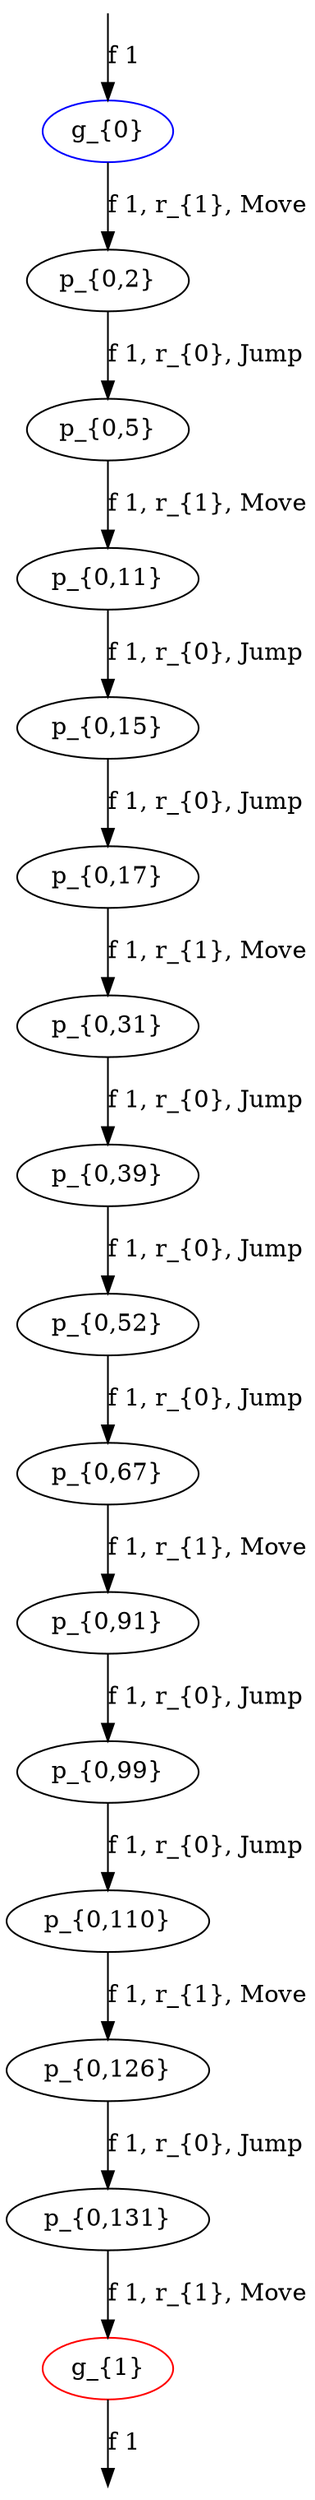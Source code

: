 digraph g {
// id = 0, graphName = g_{0}
"0-0" [ shape=ellipse label="g_{0}" image="out/019_g_0_11311100.svg" color="blue" ];
// id = 1, graphName = p_{0,0}
// id = 3, graphName = p_{0,1}
// id = 5, graphName = p_{0,2}
"5-0" [ shape=ellipse label="p_{0,2}" image="out/025_g_4_11311100.svg" ];
// id = 7, graphName = p_{0,3}
// id = 11, graphName = p_{0,4}
// id = 13, graphName = p_{0,5}
"13-0" [ shape=ellipse label="p_{0,5}" image="out/031_g_9_11311100.svg" ];
// id = 15, graphName = p_{0,6}
// id = 17, graphName = p_{0,7}
// id = 29, graphName = p_{0,8}
// id = 31, graphName = p_{0,9}
// id = 36, graphName = p_{0,10}
// id = 38, graphName = p_{0,11}
"38-0" [ shape=ellipse label="p_{0,11}" image="out/043_g_28_11311100.svg" ];
// id = 40, graphName = p_{0,12}
// id = 46, graphName = p_{0,13}
// id = 48, graphName = p_{0,14}
// id = 50, graphName = p_{0,15}
"50-0" [ shape=ellipse label="p_{0,15}" image="out/051_g_36_11311100.svg" ];
// id = 52, graphName = p_{0,16}
// id = 64, graphName = p_{0,17}
"64-0" [ shape=ellipse label="p_{0,17}" image="out/055_g_48_11311100.svg" ];
// id = 68, graphName = p_{0,18}
// id = 70, graphName = p_{0,19}
// id = 72, graphName = p_{0,20}
// id = 74, graphName = p_{0,21}
// id = 76, graphName = p_{0,22}
// id = 78, graphName = p_{0,23}
// id = 82, graphName = p_{0,24}
// id = 86, graphName = p_{0,25}
// id = 89, graphName = p_{0,26}
// id = 91, graphName = p_{0,27}
// id = 94, graphName = p_{0,28}
// id = 96, graphName = p_{0,29}
// id = 100, graphName = p_{0,30}
// id = 102, graphName = p_{0,31}
"102-0" [ shape=ellipse label="p_{0,31}" image="out/083_g_72_11311100.svg" ];
// id = 104, graphName = p_{0,32}
// id = 106, graphName = p_{0,33}
// id = 108, graphName = p_{0,34}
// id = 116, graphName = p_{0,35}
// id = 120, graphName = p_{0,36}
// id = 123, graphName = p_{0,37}
// id = 127, graphName = p_{0,38}
// id = 132, graphName = p_{0,39}
"132-0" [ shape=ellipse label="p_{0,39}" image="out/099_g_94_11311100.svg" ];
// id = 134, graphName = p_{0,40}
// id = 136, graphName = p_{0,41}
// id = 138, graphName = p_{0,42}
// id = 140, graphName = p_{0,43}
// id = 142, graphName = p_{0,44}
// id = 144, graphName = p_{0,45}
// id = 147, graphName = p_{0,46}
// id = 149, graphName = p_{0,47}
// id = 152, graphName = p_{0,48}
// id = 154, graphName = p_{0,49}
// id = 169, graphName = p_{0,50}
// id = 173, graphName = p_{0,51}
// id = 176, graphName = p_{0,52}
"176-0" [ shape=ellipse label="p_{0,52}" image="out/125_g_125_11311100.svg" ];
// id = 179, graphName = p_{0,53}
// id = 183, graphName = p_{0,54}
// id = 186, graphName = p_{0,55}
// id = 192, graphName = p_{0,56}
// id = 197, graphName = p_{0,57}
// id = 199, graphName = p_{0,58}
// id = 203, graphName = p_{0,59}
// id = 205, graphName = p_{0,60}
// id = 207, graphName = p_{0,61}
// id = 209, graphName = p_{0,62}
// id = 211, graphName = p_{0,63}
// id = 214, graphName = p_{0,64}
// id = 216, graphName = p_{0,65}
// id = 219, graphName = p_{0,66}
// id = 235, graphName = p_{0,67}
"235-0" [ shape=ellipse label="p_{0,67}" image="out/155_g_169_11311100.svg" ];
// id = 239, graphName = p_{0,68}
// id = 258, graphName = p_{0,69}
// id = 260, graphName = p_{0,70}
// id = 262, graphName = p_{0,71}
// id = 264, graphName = p_{0,72}
// id = 266, graphName = p_{0,73}
// id = 268, graphName = p_{0,74}
// id = 270, graphName = p_{0,75}
// id = 272, graphName = p_{0,76}
// id = 274, graphName = p_{0,77}
// id = 276, graphName = p_{0,78}
// id = 289, graphName = p_{0,79}
// id = 293, graphName = p_{0,80}
// id = 301, graphName = p_{0,81}
// id = 304, graphName = p_{0,82}
// id = 306, graphName = p_{0,83}
// id = 309, graphName = p_{0,84}
// id = 312, graphName = p_{0,85}
// id = 314, graphName = p_{0,86}
// id = 316, graphName = p_{0,87}
// id = 318, graphName = p_{0,88}
// id = 320, graphName = p_{0,89}
// id = 322, graphName = p_{0,90}
// id = 326, graphName = p_{0,91}
"326-0" [ shape=ellipse label="p_{0,91}" image="out/203_g_236_11311100.svg" ];
// id = 328, graphName = p_{0,92}
// id = 333, graphName = p_{0,93}
// id = 339, graphName = p_{0,94}
// id = 353, graphName = p_{0,95}
// id = 357, graphName = p_{0,96}
// id = 361, graphName = p_{0,97}
// id = 369, graphName = p_{0,98}
// id = 372, graphName = p_{0,99}
"372-0" [ shape=ellipse label="p_{0,99}" image="out/219_g_274_11311100.svg" ];
// id = 374, graphName = p_{0,100}
// id = 378, graphName = p_{0,101}
// id = 380, graphName = p_{0,102}
// id = 382, graphName = p_{0,103}
// id = 384, graphName = p_{0,104}
// id = 387, graphName = p_{0,105}
// id = 390, graphName = p_{0,106}
// id = 392, graphName = p_{0,107}
// id = 394, graphName = p_{0,108}
// id = 399, graphName = p_{0,109}
// id = 417, graphName = p_{0,110}
"417-0" [ shape=ellipse label="p_{0,110}" image="out/241_g_308_11311100.svg" ];
// id = 421, graphName = p_{0,111}
// id = 426, graphName = p_{0,112}
// id = 432, graphName = p_{0,113}
// id = 439, graphName = p_{0,114}
// id = 443, graphName = p_{0,115}
// id = 445, graphName = p_{0,116}
// id = 450, graphName = p_{0,117}
// id = 452, graphName = p_{0,118}
// id = 454, graphName = p_{0,119}
// id = 456, graphName = p_{0,120}
// id = 480, graphName = p_{0,121}
// id = 482, graphName = p_{0,122}
// id = 486, graphName = p_{0,123}
// id = 490, graphName = p_{0,124}
// id = 494, graphName = p_{0,125}
// id = 496, graphName = p_{0,126}
"496-0" [ shape=ellipse label="p_{0,126}" image="out/273_g_371_11311100.svg" ];
// id = 498, graphName = p_{0,127}
// id = 500, graphName = p_{0,128}
// id = 502, graphName = p_{0,129}
// id = 504, graphName = p_{0,130}
// id = 523, graphName = p_{0,131}
"523-0" [ shape=ellipse label="p_{0,131}" image="out/283_g_393_11311100.svg" ];
// id = 527, graphName = p_{0,132}
// id = 530, graphName = p_{0,133}
// id = 550, graphName = p_{0,134}
// id = 552, graphName = p_{0,135}
// id = 557, graphName = g_{1}
"557-0" [ shape=ellipse label="g_{1}" image="out/292_g_1_11311100.svg" color="red" ];
// id = 559, graphName = p_{0,136}
// id = 561, graphName = p_{0,137}
// id = 2{ 'g_{0}' }, 'Jump', { 'p_{0,0}' }
// id = 4{ 'g_{0}' }, 'Jump', { 'p_{0,1}' }
// id = 6{ 'g_{0}' }, 'Move', { 'p_{0,2}' }
"0-0" -> "5-0" [ label="f 1, r_{1}, Move" ];
// id = 8{ 'g_{0}' }, 'Move', { 'p_{0,3}' }
// id = 9{ 'p_{0,0}' }, 'Jump', { 'g_{0}' }
// id = 10{ 'p_{0,1}' }, 'Jump', { 'g_{0}' }
// id = 12{ 'p_{0,2}' }, 'Jump', { 'p_{0,4}' }
// id = 14{ 'p_{0,2}' }, 'Jump', { 'p_{0,5}' }
"5-0" -> "13-0" [ label="f 1, r_{0}, Jump" ];
// id = 16{ 'p_{0,3}' }, 'Jump', { 'p_{0,6}' }
// id = 18{ 'p_{0,3}' }, 'Jump', { 'p_{0,7}' }
// id = 19{ 'p_{0,0}' }, 'Move', { 'p_{0,4}' }
// id = 20{ 'p_{0,0}' }, 'Move', { 'p_{0,2}' }
// id = 21{ 'p_{0,1}' }, 'Move', { 'p_{0,3}' }
// id = 22{ 'p_{0,1}' }, 'Move', { 'p_{0,7}' }
// id = 23{ 'p_{0,2}' }, 'Move', { 'p_{0,0}' }
// id = 24{ 'p_{0,2}' }, 'Move', { 'g_{0}' }
// id = 25{ 'p_{0,3}' }, 'Move', { 'g_{0}' }
// id = 26{ 'p_{0,3}' }, 'Move', { 'p_{0,1}' }
// id = 27{ 'p_{0,4}' }, 'Jump', { 'p_{0,2}' }
// id = 28{ 'p_{0,5}' }, 'Jump', { 'p_{0,2}' }
// id = 30{ 'p_{0,5}' }, 'Jump', { 'p_{0,8}' }
// id = 32{ 'p_{0,6}' }, 'Jump', { 'p_{0,9}' }
// id = 33{ 'p_{0,6}' }, 'Jump', { 'p_{0,3}' }
// id = 34{ 'p_{0,7}' }, 'Jump', { 'p_{0,3}' }
// id = 35{ 'p_{0,4}' }, 'Move', { 'p_{0,0}' }
// id = 37{ 'p_{0,5}' }, 'Move', { 'p_{0,10}' }
// id = 39{ 'p_{0,5}' }, 'Move', { 'p_{0,11}' }
"13-0" -> "38-0" [ label="f 1, r_{1}, Move" ];
// id = 41{ 'p_{0,6}' }, 'Move', { 'p_{0,12}' }
// id = 42{ 'p_{0,6}' }, 'Move', { 'p_{0,10}' }
// id = 43{ 'p_{0,7}' }, 'Move', { 'p_{0,1}' }
// id = 44{ 'p_{0,8}' }, 'Jump', { 'p_{0,5}' }
// id = 45{ 'p_{0,9}' }, 'Jump', { 'p_{0,6}' }
// id = 47{ 'p_{0,10}' }, 'Jump', { 'p_{0,13}' }
// id = 49{ 'p_{0,10}' }, 'Jump', { 'p_{0,14}' }
// id = 51{ 'p_{0,11}' }, 'Jump', { 'p_{0,15}' }
"38-0" -> "50-0" [ label="f 1, r_{0}, Jump" ];
// id = 53{ 'p_{0,12}' }, 'Jump', { 'p_{0,16}' }
// id = 54{ 'p_{0,8}' }, 'Move', { 'p_{0,11}' }
// id = 55{ 'p_{0,9}' }, 'Move', { 'p_{0,12}' }
// id = 56{ 'p_{0,10}' }, 'Move', { 'p_{0,5}' }
// id = 57{ 'p_{0,10}' }, 'Move', { 'p_{0,6}' }
// id = 58{ 'p_{0,11}' }, 'Move', { 'p_{0,5}' }
// id = 59{ 'p_{0,11}' }, 'Move', { 'p_{0,8}' }
// id = 60{ 'p_{0,12}' }, 'Move', { 'p_{0,9}' }
// id = 61{ 'p_{0,12}' }, 'Move', { 'p_{0,6}' }
// id = 62{ 'p_{0,13}' }, 'Jump', { 'p_{0,10}' }
// id = 63{ 'p_{0,14}' }, 'Jump', { 'p_{0,10}' }
// id = 65{ 'p_{0,15}' }, 'Jump', { 'p_{0,17}' }
"50-0" -> "64-0" [ label="f 1, r_{0}, Jump" ];
// id = 66{ 'p_{0,15}' }, 'Jump', { 'p_{0,11}' }
// id = 67{ 'p_{0,16}' }, 'Jump', { 'p_{0,12}' }
// id = 69{ 'p_{0,16}' }, 'Jump', { 'p_{0,18}' }
// id = 71{ 'p_{0,13}' }, 'Move', { 'p_{0,19}' }
// id = 73{ 'p_{0,13}' }, 'Move', { 'p_{0,20}' }
// id = 75{ 'p_{0,14}' }, 'Move', { 'p_{0,21}' }
// id = 77{ 'p_{0,14}' }, 'Move', { 'p_{0,22}' }
// id = 79{ 'p_{0,15}' }, 'Move', { 'p_{0,23}' }
// id = 80{ 'p_{0,15}' }, 'Move', { 'p_{0,19}' }
// id = 81{ 'p_{0,16}' }, 'Move', { 'p_{0,22}' }
// id = 83{ 'p_{0,16}' }, 'Move', { 'p_{0,24}' }
// id = 84{ 'p_{0,17}' }, 'Jump', { 'p_{0,15}' }
// id = 85{ 'p_{0,18}' }, 'Jump', { 'p_{0,16}' }
// id = 87{ 'p_{0,19}' }, 'Jump', { 'p_{0,25}' }
// id = 88{ 'p_{0,19}' }, 'Jump', { 'p_{0,23}' }
// id = 90{ 'p_{0,20}' }, 'Jump', { 'p_{0,26}' }
// id = 92{ 'p_{0,21}' }, 'Jump', { 'p_{0,27}' }
// id = 93{ 'p_{0,22}' }, 'Jump', { 'p_{0,24}' }
// id = 95{ 'p_{0,22}' }, 'Jump', { 'p_{0,28}' }
// id = 97{ 'p_{0,23}' }, 'Jump', { 'p_{0,29}' }
// id = 98{ 'p_{0,23}' }, 'Jump', { 'p_{0,19}' }
// id = 99{ 'p_{0,24}' }, 'Jump', { 'p_{0,22}' }
// id = 101{ 'p_{0,24}' }, 'Jump', { 'p_{0,30}' }
// id = 103{ 'p_{0,17}' }, 'Move', { 'p_{0,31}' }
"64-0" -> "102-0" [ label="f 1, r_{1}, Move" ];
// id = 105{ 'p_{0,17}' }, 'Move', { 'p_{0,32}' }
// id = 107{ 'p_{0,18}' }, 'Move', { 'p_{0,33}' }
// id = 109{ 'p_{0,18}' }, 'Move', { 'p_{0,34}' }
// id = 110{ 'p_{0,19}' }, 'Move', { 'p_{0,13}' }
// id = 111{ 'p_{0,19}' }, 'Move', { 'p_{0,15}' }
// id = 112{ 'p_{0,20}' }, 'Move', { 'p_{0,13}' }
// id = 113{ 'p_{0,21}' }, 'Move', { 'p_{0,14}' }
// id = 114{ 'p_{0,22}' }, 'Move', { 'p_{0,16}' }
// id = 115{ 'p_{0,22}' }, 'Move', { 'p_{0,14}' }
// id = 117{ 'p_{0,23}' }, 'Move', { 'p_{0,35}' }
// id = 118{ 'p_{0,23}' }, 'Move', { 'p_{0,15}' }
// id = 119{ 'p_{0,24}' }, 'Move', { 'p_{0,16}' }
// id = 121{ 'p_{0,24}' }, 'Move', { 'p_{0,36}' }
// id = 122{ 'p_{0,25}' }, 'Jump', { 'p_{0,19}' }
// id = 124{ 'p_{0,26}' }, 'Jump', { 'p_{0,37}' }
// id = 125{ 'p_{0,26}' }, 'Jump', { 'p_{0,20}' }
// id = 126{ 'p_{0,27}' }, 'Jump', { 'p_{0,21}' }
// id = 128{ 'p_{0,27}' }, 'Jump', { 'p_{0,38}' }
// id = 129{ 'p_{0,28}' }, 'Jump', { 'p_{0,22}' }
// id = 130{ 'p_{0,29}' }, 'Jump', { 'p_{0,23}' }
// id = 131{ 'p_{0,30}' }, 'Jump', { 'p_{0,24}' }
// id = 133{ 'p_{0,31}' }, 'Jump', { 'p_{0,39}' }
"102-0" -> "132-0" [ label="f 1, r_{0}, Jump" ];
// id = 135{ 'p_{0,32}' }, 'Jump', { 'p_{0,40}' }
// id = 137{ 'p_{0,32}' }, 'Jump', { 'p_{0,41}' }
// id = 139{ 'p_{0,33}' }, 'Jump', { 'p_{0,42}' }
// id = 141{ 'p_{0,33}' }, 'Jump', { 'p_{0,43}' }
// id = 143{ 'p_{0,34}' }, 'Jump', { 'p_{0,44}' }
// id = 145{ 'p_{0,35}' }, 'Jump', { 'p_{0,45}' }
// id = 146{ 'p_{0,36}' }, 'Jump', { 'p_{0,45}' }
// id = 148{ 'p_{0,25}' }, 'Move', { 'p_{0,46}' }
// id = 150{ 'p_{0,26}' }, 'Move', { 'p_{0,47}' }
// id = 151{ 'p_{0,26}' }, 'Move', { 'p_{0,46}' }
// id = 153{ 'p_{0,27}' }, 'Move', { 'p_{0,48}' }
// id = 155{ 'p_{0,27}' }, 'Move', { 'p_{0,49}' }
// id = 156{ 'p_{0,28}' }, 'Move', { 'p_{0,48}' }
// id = 157{ 'p_{0,29}' }, 'Move', { 'p_{0,35}' }
// id = 158{ 'p_{0,30}' }, 'Move', { 'p_{0,36}' }
// id = 159{ 'p_{0,31}' }, 'Move', { 'p_{0,17}' }
// id = 160{ 'p_{0,32}' }, 'Move', { 'p_{0,45}' }
// id = 161{ 'p_{0,32}' }, 'Move', { 'p_{0,17}' }
// id = 162{ 'p_{0,33}' }, 'Move', { 'p_{0,18}' }
// id = 163{ 'p_{0,33}' }, 'Move', { 'p_{0,45}' }
// id = 164{ 'p_{0,34}' }, 'Move', { 'p_{0,18}' }
// id = 165{ 'p_{0,35}' }, 'Move', { 'p_{0,29}' }
// id = 166{ 'p_{0,35}' }, 'Move', { 'p_{0,23}' }
// id = 167{ 'p_{0,36}' }, 'Move', { 'p_{0,24}' }
// id = 168{ 'p_{0,36}' }, 'Move', { 'p_{0,30}' }
// id = 170{ 'p_{0,37}' }, 'Jump', { 'p_{0,50}' }
// id = 171{ 'p_{0,37}' }, 'Jump', { 'p_{0,26}' }
// id = 172{ 'p_{0,38}' }, 'Jump', { 'p_{0,27}' }
// id = 174{ 'p_{0,38}' }, 'Jump', { 'p_{0,51}' }
// id = 175{ 'p_{0,39}' }, 'Jump', { 'p_{0,31}' }
// id = 177{ 'p_{0,39}' }, 'Jump', { 'p_{0,52}' }
"132-0" -> "176-0" [ label="f 1, r_{0}, Jump" ];
// id = 178{ 'p_{0,40}' }, 'Jump', { 'p_{0,32}' }
// id = 180{ 'p_{0,40}' }, 'Jump', { 'p_{0,53}' }
// id = 181{ 'p_{0,41}' }, 'Jump', { 'p_{0,32}' }
// id = 182{ 'p_{0,42}' }, 'Jump', { 'p_{0,33}' }
// id = 184{ 'p_{0,43}' }, 'Jump', { 'p_{0,54}' }
// id = 185{ 'p_{0,43}' }, 'Jump', { 'p_{0,33}' }
// id = 187{ 'p_{0,44}' }, 'Jump', { 'p_{0,55}' }
// id = 188{ 'p_{0,44}' }, 'Jump', { 'p_{0,34}' }
// id = 189{ 'p_{0,45}' }, 'Jump', { 'p_{0,35}' }
// id = 190{ 'p_{0,45}' }, 'Jump', { 'p_{0,36}' }
// id = 191{ 'p_{0,46}' }, 'Jump', { 'p_{0,47}' }
// id = 193{ 'p_{0,47}' }, 'Jump', { 'p_{0,56}' }
// id = 194{ 'p_{0,47}' }, 'Jump', { 'p_{0,46}' }
// id = 195{ 'p_{0,48}' }, 'Jump', { 'p_{0,49}' }
// id = 196{ 'p_{0,49}' }, 'Jump', { 'p_{0,48}' }
// id = 198{ 'p_{0,49}' }, 'Jump', { 'p_{0,57}' }
// id = 200{ 'p_{0,37}' }, 'Move', { 'p_{0,58}' }
// id = 201{ 'p_{0,37}' }, 'Move', { 'p_{0,47}' }
// id = 202{ 'p_{0,38}' }, 'Move', { 'p_{0,49}' }
// id = 204{ 'p_{0,38}' }, 'Move', { 'p_{0,59}' }
// id = 206{ 'p_{0,39}' }, 'Move', { 'p_{0,60}' }
// id = 208{ 'p_{0,39}' }, 'Move', { 'p_{0,61}' }
// id = 210{ 'p_{0,40}' }, 'Move', { 'p_{0,62}' }
// id = 212{ 'p_{0,40}' }, 'Move', { 'p_{0,63}' }
// id = 213{ 'p_{0,41}' }, 'Move', { 'p_{0,60}' }
// id = 215{ 'p_{0,42}' }, 'Move', { 'p_{0,64}' }
// id = 217{ 'p_{0,43}' }, 'Move', { 'p_{0,65}' }
// id = 218{ 'p_{0,43}' }, 'Move', { 'p_{0,62}' }
// id = 220{ 'p_{0,44}' }, 'Move', { 'p_{0,66}' }
// id = 221{ 'p_{0,44}' }, 'Move', { 'p_{0,64}' }
// id = 222{ 'p_{0,45}' }, 'Move', { 'p_{0,32}' }
// id = 223{ 'p_{0,45}' }, 'Move', { 'p_{0,33}' }
// id = 224{ 'p_{0,46}' }, 'Move', { 'p_{0,25}' }
// id = 225{ 'p_{0,46}' }, 'Move', { 'p_{0,26}' }
// id = 226{ 'p_{0,47}' }, 'Move', { 'p_{0,37}' }
// id = 227{ 'p_{0,47}' }, 'Move', { 'p_{0,26}' }
// id = 228{ 'p_{0,48}' }, 'Move', { 'p_{0,27}' }
// id = 229{ 'p_{0,48}' }, 'Move', { 'p_{0,28}' }
// id = 230{ 'p_{0,49}' }, 'Move', { 'p_{0,27}' }
// id = 231{ 'p_{0,49}' }, 'Move', { 'p_{0,38}' }
// id = 232{ 'p_{0,50}' }, 'Jump', { 'p_{0,37}' }
// id = 233{ 'p_{0,51}' }, 'Jump', { 'p_{0,38}' }
// id = 234{ 'p_{0,52}' }, 'Jump', { 'p_{0,39}' }
// id = 236{ 'p_{0,52}' }, 'Jump', { 'p_{0,67}' }
"176-0" -> "235-0" [ label="f 1, r_{0}, Jump" ];
// id = 237{ 'p_{0,53}' }, 'Jump', { 'p_{0,40}' }
// id = 238{ 'p_{0,54}' }, 'Jump', { 'p_{0,43}' }
// id = 240{ 'p_{0,55}' }, 'Jump', { 'p_{0,68}' }
// id = 241{ 'p_{0,55}' }, 'Jump', { 'p_{0,44}' }
// id = 242{ 'p_{0,56}' }, 'Jump', { 'p_{0,47}' }
// id = 243{ 'p_{0,57}' }, 'Jump', { 'p_{0,49}' }
// id = 244{ 'p_{0,58}' }, 'Jump', { 'p_{0,66}' }
// id = 245{ 'p_{0,59}' }, 'Jump', { 'p_{0,61}' }
// id = 246{ 'p_{0,60}' }, 'Jump', { 'p_{0,61}' }
// id = 247{ 'p_{0,61}' }, 'Jump', { 'p_{0,60}' }
// id = 248{ 'p_{0,61}' }, 'Jump', { 'p_{0,59}' }
// id = 249{ 'p_{0,62}' }, 'Jump', { 'p_{0,63}' }
// id = 250{ 'p_{0,62}' }, 'Jump', { 'p_{0,65}' }
// id = 251{ 'p_{0,63}' }, 'Jump', { 'p_{0,62}' }
// id = 252{ 'p_{0,64}' }, 'Jump', { 'p_{0,66}' }
// id = 253{ 'p_{0,65}' }, 'Jump', { 'p_{0,62}' }
// id = 254{ 'p_{0,66}' }, 'Jump', { 'p_{0,58}' }
// id = 255{ 'p_{0,66}' }, 'Jump', { 'p_{0,64}' }
// id = 256{ 'p_{0,50}' }, 'Move', { 'p_{0,58}' }
// id = 257{ 'p_{0,51}' }, 'Move', { 'p_{0,59}' }
// id = 259{ 'p_{0,52}' }, 'Move', { 'p_{0,69}' }
// id = 261{ 'p_{0,52}' }, 'Move', { 'p_{0,70}' }
// id = 263{ 'p_{0,53}' }, 'Move', { 'p_{0,71}' }
// id = 265{ 'p_{0,54}' }, 'Move', { 'p_{0,72}' }
// id = 267{ 'p_{0,55}' }, 'Move', { 'p_{0,73}' }
// id = 269{ 'p_{0,55}' }, 'Move', { 'p_{0,74}' }
// id = 271{ 'p_{0,56}' }, 'Move', { 'p_{0,75}' }
// id = 273{ 'p_{0,56}' }, 'Move', { 'p_{0,76}' }
// id = 275{ 'p_{0,57}' }, 'Move', { 'p_{0,77}' }
// id = 277{ 'p_{0,57}' }, 'Move', { 'p_{0,78}' }
// id = 278{ 'p_{0,58}' }, 'Move', { 'p_{0,50}' }
// id = 279{ 'p_{0,58}' }, 'Move', { 'p_{0,37}' }
// id = 280{ 'p_{0,59}' }, 'Move', { 'p_{0,38}' }
// id = 281{ 'p_{0,59}' }, 'Move', { 'p_{0,51}' }
// id = 282{ 'p_{0,60}' }, 'Move', { 'p_{0,39}' }
// id = 283{ 'p_{0,60}' }, 'Move', { 'p_{0,41}' }
// id = 284{ 'p_{0,61}' }, 'Move', { 'p_{0,39}' }
// id = 285{ 'p_{0,61}' }, 'Move', { 'p_{0,77}' }
// id = 286{ 'p_{0,62}' }, 'Move', { 'p_{0,40}' }
// id = 287{ 'p_{0,62}' }, 'Move', { 'p_{0,43}' }
// id = 288{ 'p_{0,63}' }, 'Move', { 'p_{0,40}' }
// id = 290{ 'p_{0,63}' }, 'Move', { 'p_{0,79}' }
// id = 291{ 'p_{0,64}' }, 'Move', { 'p_{0,42}' }
// id = 292{ 'p_{0,64}' }, 'Move', { 'p_{0,44}' }
// id = 294{ 'p_{0,65}' }, 'Move', { 'p_{0,80}' }
// id = 295{ 'p_{0,65}' }, 'Move', { 'p_{0,43}' }
// id = 296{ 'p_{0,66}' }, 'Move', { 'p_{0,76}' }
// id = 297{ 'p_{0,66}' }, 'Move', { 'p_{0,44}' }
// id = 298{ 'p_{0,67}' }, 'Jump', { 'p_{0,52}' }
// id = 299{ 'p_{0,68}' }, 'Jump', { 'p_{0,55}' }
// id = 300{ 'p_{0,69}' }, 'Jump', { 'p_{0,70}' }
// id = 302{ 'p_{0,69}' }, 'Jump', { 'p_{0,81}' }
// id = 303{ 'p_{0,70}' }, 'Jump', { 'p_{0,69}' }
// id = 305{ 'p_{0,71}' }, 'Jump', { 'p_{0,82}' }
// id = 307{ 'p_{0,72}' }, 'Jump', { 'p_{0,83}' }
// id = 308{ 'p_{0,73}' }, 'Jump', { 'p_{0,74}' }
// id = 310{ 'p_{0,74}' }, 'Jump', { 'p_{0,84}' }
// id = 311{ 'p_{0,74}' }, 'Jump', { 'p_{0,73}' }
// id = 313{ 'p_{0,75}' }, 'Jump', { 'p_{0,85}' }
// id = 315{ 'p_{0,76}' }, 'Jump', { 'p_{0,86}' }
// id = 317{ 'p_{0,76}' }, 'Jump', { 'p_{0,87}' }
// id = 319{ 'p_{0,77}' }, 'Jump', { 'p_{0,88}' }
// id = 321{ 'p_{0,77}' }, 'Jump', { 'p_{0,89}' }
// id = 323{ 'p_{0,78}' }, 'Jump', { 'p_{0,90}' }
// id = 324{ 'p_{0,79}' }, 'Jump', { 'p_{0,86}' }
// id = 325{ 'p_{0,80}' }, 'Jump', { 'p_{0,89}' }
// id = 327{ 'p_{0,67}' }, 'Move', { 'p_{0,91}' }
"235-0" -> "326-0" [ label="f 1, r_{1}, Move" ];
// id = 329{ 'p_{0,68}' }, 'Move', { 'p_{0,92}' }
// id = 330{ 'p_{0,69}' }, 'Move', { 'p_{0,52}' }
// id = 331{ 'p_{0,69}' }, 'Move', { 'p_{0,89}' }
// id = 332{ 'p_{0,70}' }, 'Move', { 'p_{0,52}' }
// id = 334{ 'p_{0,70}' }, 'Move', { 'p_{0,93}' }
// id = 335{ 'p_{0,71}' }, 'Move', { 'p_{0,53}' }
// id = 336{ 'p_{0,71}' }, 'Move', { 'p_{0,86}' }
// id = 337{ 'p_{0,72}' }, 'Move', { 'p_{0,89}' }
// id = 338{ 'p_{0,72}' }, 'Move', { 'p_{0,54}' }
// id = 340{ 'p_{0,73}' }, 'Move', { 'p_{0,94}' }
// id = 341{ 'p_{0,73}' }, 'Move', { 'p_{0,55}' }
// id = 342{ 'p_{0,74}' }, 'Move', { 'p_{0,86}' }
// id = 343{ 'p_{0,74}' }, 'Move', { 'p_{0,55}' }
// id = 344{ 'p_{0,75}' }, 'Move', { 'p_{0,56}' }
// id = 345{ 'p_{0,76}' }, 'Move', { 'p_{0,66}' }
// id = 346{ 'p_{0,76}' }, 'Move', { 'p_{0,56}' }
// id = 347{ 'p_{0,77}' }, 'Move', { 'p_{0,57}' }
// id = 348{ 'p_{0,77}' }, 'Move', { 'p_{0,61}' }
// id = 349{ 'p_{0,78}' }, 'Move', { 'p_{0,57}' }
// id = 350{ 'p_{0,79}' }, 'Move', { 'p_{0,63}' }
// id = 351{ 'p_{0,80}' }, 'Move', { 'p_{0,65}' }
// id = 352{ 'p_{0,81}' }, 'Jump', { 'p_{0,69}' }
// id = 354{ 'p_{0,82}' }, 'Jump', { 'p_{0,95}' }
// id = 355{ 'p_{0,82}' }, 'Jump', { 'p_{0,71}' }
// id = 356{ 'p_{0,83}' }, 'Jump', { 'p_{0,72}' }
// id = 358{ 'p_{0,83}' }, 'Jump', { 'p_{0,96}' }
// id = 359{ 'p_{0,84}' }, 'Jump', { 'p_{0,74}' }
// id = 360{ 'p_{0,85}' }, 'Jump', { 'p_{0,75}' }
// id = 362{ 'p_{0,85}' }, 'Jump', { 'p_{0,97}' }
// id = 363{ 'p_{0,86}' }, 'Jump', { 'p_{0,76}' }
// id = 364{ 'p_{0,86}' }, 'Jump', { 'p_{0,79}' }
// id = 365{ 'p_{0,87}' }, 'Jump', { 'p_{0,76}' }
// id = 366{ 'p_{0,88}' }, 'Jump', { 'p_{0,77}' }
// id = 367{ 'p_{0,89}' }, 'Jump', { 'p_{0,80}' }
// id = 368{ 'p_{0,89}' }, 'Jump', { 'p_{0,77}' }
// id = 370{ 'p_{0,90}' }, 'Jump', { 'p_{0,98}' }
// id = 371{ 'p_{0,90}' }, 'Jump', { 'p_{0,78}' }
// id = 373{ 'p_{0,91}' }, 'Jump', { 'p_{0,99}' }
"326-0" -> "372-0" [ label="f 1, r_{0}, Jump" ];
// id = 375{ 'p_{0,92}' }, 'Jump', { 'p_{0,100}' }
// id = 376{ 'p_{0,93}' }, 'Jump', { 'p_{0,97}' }
// id = 377{ 'p_{0,94}' }, 'Jump', { 'p_{0,98}' }
// id = 379{ 'p_{0,81}' }, 'Move', { 'p_{0,101}' }
// id = 381{ 'p_{0,81}' }, 'Move', { 'p_{0,102}' }
// id = 383{ 'p_{0,82}' }, 'Move', { 'p_{0,103}' }
// id = 385{ 'p_{0,82}' }, 'Move', { 'p_{0,104}' }
// id = 386{ 'p_{0,83}' }, 'Move', { 'p_{0,102}' }
// id = 388{ 'p_{0,83}' }, 'Move', { 'p_{0,105}' }
// id = 389{ 'p_{0,84}' }, 'Move', { 'p_{0,104}' }
// id = 391{ 'p_{0,84}' }, 'Move', { 'p_{0,106}' }
// id = 393{ 'p_{0,85}' }, 'Move', { 'p_{0,107}' }
// id = 395{ 'p_{0,85}' }, 'Move', { 'p_{0,108}' }
// id = 396{ 'p_{0,86}' }, 'Move', { 'p_{0,74}' }
// id = 397{ 'p_{0,86}' }, 'Move', { 'p_{0,71}' }
// id = 398{ 'p_{0,87}' }, 'Move', { 'p_{0,107}' }
// id = 400{ 'p_{0,88}' }, 'Move', { 'p_{0,109}' }
// id = 401{ 'p_{0,89}' }, 'Move', { 'p_{0,72}' }
// id = 402{ 'p_{0,89}' }, 'Move', { 'p_{0,69}' }
// id = 403{ 'p_{0,90}' }, 'Move', { 'p_{0,108}' }
// id = 404{ 'p_{0,90}' }, 'Move', { 'p_{0,109}' }
// id = 405{ 'p_{0,91}' }, 'Move', { 'p_{0,67}' }
// id = 406{ 'p_{0,91}' }, 'Move', { 'p_{0,97}' }
// id = 407{ 'p_{0,92}' }, 'Move', { 'p_{0,98}' }
// id = 408{ 'p_{0,92}' }, 'Move', { 'p_{0,68}' }
// id = 409{ 'p_{0,93}' }, 'Move', { 'p_{0,70}' }
// id = 410{ 'p_{0,94}' }, 'Move', { 'p_{0,73}' }
// id = 411{ 'p_{0,95}' }, 'Jump', { 'p_{0,82}' }
// id = 412{ 'p_{0,96}' }, 'Jump', { 'p_{0,83}' }
// id = 413{ 'p_{0,97}' }, 'Jump', { 'p_{0,85}' }
// id = 414{ 'p_{0,97}' }, 'Jump', { 'p_{0,93}' }
// id = 415{ 'p_{0,98}' }, 'Jump', { 'p_{0,94}' }
// id = 416{ 'p_{0,98}' }, 'Jump', { 'p_{0,90}' }
// id = 418{ 'p_{0,99}' }, 'Jump', { 'p_{0,110}' }
"372-0" -> "417-0" [ label="f 1, r_{0}, Jump" ];
// id = 419{ 'p_{0,99}' }, 'Jump', { 'p_{0,91}' }
// id = 420{ 'p_{0,100}' }, 'Jump', { 'p_{0,92}' }
// id = 422{ 'p_{0,100}' }, 'Jump', { 'p_{0,111}' }
// id = 423{ 'p_{0,101}' }, 'Jump', { 'p_{0,102}' }
// id = 424{ 'p_{0,102}' }, 'Jump', { 'p_{0,105}' }
// id = 425{ 'p_{0,102}' }, 'Jump', { 'p_{0,101}' }
// id = 427{ 'p_{0,103}' }, 'Jump', { 'p_{0,112}' }
// id = 428{ 'p_{0,103}' }, 'Jump', { 'p_{0,104}' }
// id = 429{ 'p_{0,104}' }, 'Jump', { 'p_{0,106}' }
// id = 430{ 'p_{0,104}' }, 'Jump', { 'p_{0,103}' }
// id = 431{ 'p_{0,105}' }, 'Jump', { 'p_{0,102}' }
// id = 433{ 'p_{0,105}' }, 'Jump', { 'p_{0,113}' }
// id = 434{ 'p_{0,106}' }, 'Jump', { 'p_{0,104}' }
// id = 435{ 'p_{0,107}' }, 'Jump', { 'p_{0,108}' }
// id = 436{ 'p_{0,108}' }, 'Jump', { 'p_{0,107}' }
// id = 437{ 'p_{0,108}' }, 'Jump', { 'p_{0,109}' }
// id = 438{ 'p_{0,109}' }, 'Jump', { 'p_{0,108}' }
// id = 440{ 'p_{0,95}' }, 'Move', { 'p_{0,114}' }
// id = 441{ 'p_{0,95}' }, 'Move', { 'p_{0,103}' }
// id = 442{ 'p_{0,96}' }, 'Move', { 'p_{0,105}' }
// id = 444{ 'p_{0,96}' }, 'Move', { 'p_{0,115}' }
// id = 446{ 'p_{0,97}' }, 'Move', { 'p_{0,116}' }
// id = 447{ 'p_{0,97}' }, 'Move', { 'p_{0,91}' }
// id = 448{ 'p_{0,98}' }, 'Move', { 'p_{0,92}' }
// id = 449{ 'p_{0,98}' }, 'Move', { 'p_{0,116}' }
// id = 451{ 'p_{0,99}' }, 'Move', { 'p_{0,117}' }
// id = 453{ 'p_{0,99}' }, 'Move', { 'p_{0,118}' }
// id = 455{ 'p_{0,100}' }, 'Move', { 'p_{0,119}' }
// id = 457{ 'p_{0,100}' }, 'Move', { 'p_{0,120}' }
// id = 458{ 'p_{0,101}' }, 'Move', { 'p_{0,81}' }
// id = 459{ 'p_{0,102}' }, 'Move', { 'p_{0,83}' }
// id = 460{ 'p_{0,102}' }, 'Move', { 'p_{0,81}' }
// id = 461{ 'p_{0,103}' }, 'Move', { 'p_{0,95}' }
// id = 462{ 'p_{0,103}' }, 'Move', { 'p_{0,82}' }
// id = 463{ 'p_{0,104}' }, 'Move', { 'p_{0,84}' }
// id = 464{ 'p_{0,104}' }, 'Move', { 'p_{0,82}' }
// id = 465{ 'p_{0,105}' }, 'Move', { 'p_{0,83}' }
// id = 466{ 'p_{0,105}' }, 'Move', { 'p_{0,96}' }
// id = 467{ 'p_{0,106}' }, 'Move', { 'p_{0,84}' }
// id = 468{ 'p_{0,107}' }, 'Move', { 'p_{0,85}' }
// id = 469{ 'p_{0,107}' }, 'Move', { 'p_{0,87}' }
// id = 470{ 'p_{0,108}' }, 'Move', { 'p_{0,85}' }
// id = 471{ 'p_{0,108}' }, 'Move', { 'p_{0,90}' }
// id = 472{ 'p_{0,109}' }, 'Move', { 'p_{0,88}' }
// id = 473{ 'p_{0,109}' }, 'Move', { 'p_{0,90}' }
// id = 474{ 'p_{0,110}' }, 'Jump', { 'p_{0,99}' }
// id = 475{ 'p_{0,111}' }, 'Jump', { 'p_{0,100}' }
// id = 476{ 'p_{0,112}' }, 'Jump', { 'p_{0,103}' }
// id = 477{ 'p_{0,113}' }, 'Jump', { 'p_{0,105}' }
// id = 478{ 'p_{0,114}' }, 'Jump', { 'p_{0,117}' }
// id = 479{ 'p_{0,115}' }, 'Jump', { 'p_{0,120}' }
// id = 481{ 'p_{0,116}' }, 'Jump', { 'p_{0,121}' }
// id = 483{ 'p_{0,116}' }, 'Jump', { 'p_{0,122}' }
// id = 484{ 'p_{0,117}' }, 'Jump', { 'p_{0,114}' }
// id = 485{ 'p_{0,117}' }, 'Jump', { 'p_{0,118}' }
// id = 487{ 'p_{0,118}' }, 'Jump', { 'p_{0,123}' }
// id = 488{ 'p_{0,118}' }, 'Jump', { 'p_{0,117}' }
// id = 489{ 'p_{0,119}' }, 'Jump', { 'p_{0,120}' }
// id = 491{ 'p_{0,119}' }, 'Jump', { 'p_{0,124}' }
// id = 492{ 'p_{0,120}' }, 'Jump', { 'p_{0,119}' }
// id = 493{ 'p_{0,120}' }, 'Jump', { 'p_{0,115}' }
// id = 495{ 'p_{0,110}' }, 'Move', { 'p_{0,125}' }
// id = 497{ 'p_{0,110}' }, 'Move', { 'p_{0,126}' }
"417-0" -> "496-0" [ label="f 1, r_{1}, Move" ];
// id = 499{ 'p_{0,111}' }, 'Move', { 'p_{0,127}' }
// id = 501{ 'p_{0,111}' }, 'Move', { 'p_{0,128}' }
// id = 503{ 'p_{0,112}' }, 'Move', { 'p_{0,129}' }
// id = 505{ 'p_{0,113}' }, 'Move', { 'p_{0,130}' }
// id = 506{ 'p_{0,114}' }, 'Move', { 'p_{0,95}' }
// id = 507{ 'p_{0,115}' }, 'Move', { 'p_{0,96}' }
// id = 508{ 'p_{0,116}' }, 'Move', { 'p_{0,97}' }
// id = 509{ 'p_{0,116}' }, 'Move', { 'p_{0,98}' }
// id = 510{ 'p_{0,117}' }, 'Move', { 'p_{0,129}' }
// id = 511{ 'p_{0,117}' }, 'Move', { 'p_{0,99}' }
// id = 512{ 'p_{0,118}' }, 'Move', { 'p_{0,121}' }
// id = 513{ 'p_{0,118}' }, 'Move', { 'p_{0,99}' }
// id = 514{ 'p_{0,119}' }, 'Move', { 'p_{0,100}' }
// id = 515{ 'p_{0,119}' }, 'Move', { 'p_{0,122}' }
// id = 516{ 'p_{0,120}' }, 'Move', { 'p_{0,100}' }
// id = 517{ 'p_{0,120}' }, 'Move', { 'p_{0,130}' }
// id = 518{ 'p_{0,121}' }, 'Jump', { 'p_{0,116}' }
// id = 519{ 'p_{0,122}' }, 'Jump', { 'p_{0,116}' }
// id = 520{ 'p_{0,123}' }, 'Jump', { 'p_{0,118}' }
// id = 521{ 'p_{0,124}' }, 'Jump', { 'p_{0,119}' }
// id = 522{ 'p_{0,125}' }, 'Jump', { 'p_{0,126}' }
// id = 524{ 'p_{0,126}' }, 'Jump', { 'p_{0,131}' }
"496-0" -> "523-0" [ label="f 1, r_{0}, Jump" ];
// id = 525{ 'p_{0,126}' }, 'Jump', { 'p_{0,125}' }
// id = 526{ 'p_{0,127}' }, 'Jump', { 'p_{0,128}' }
// id = 528{ 'p_{0,127}' }, 'Jump', { 'p_{0,132}' }
// id = 529{ 'p_{0,128}' }, 'Jump', { 'p_{0,127}' }
// id = 531{ 'p_{0,129}' }, 'Jump', { 'p_{0,133}' }
// id = 532{ 'p_{0,130}' }, 'Jump', { 'p_{0,133}' }
// id = 533{ 'p_{0,121}' }, 'Move', { 'p_{0,118}' }
// id = 534{ 'p_{0,121}' }, 'Move', { 'p_{0,123}' }
// id = 535{ 'p_{0,122}' }, 'Move', { 'p_{0,124}' }
// id = 536{ 'p_{0,122}' }, 'Move', { 'p_{0,119}' }
// id = 537{ 'p_{0,123}' }, 'Move', { 'p_{0,121}' }
// id = 538{ 'p_{0,124}' }, 'Move', { 'p_{0,122}' }
// id = 539{ 'p_{0,125}' }, 'Move', { 'p_{0,110}' }
// id = 540{ 'p_{0,126}' }, 'Move', { 'p_{0,133}' }
// id = 541{ 'p_{0,126}' }, 'Move', { 'p_{0,110}' }
// id = 542{ 'p_{0,127}' }, 'Move', { 'p_{0,111}' }
// id = 543{ 'p_{0,127}' }, 'Move', { 'p_{0,133}' }
// id = 544{ 'p_{0,128}' }, 'Move', { 'p_{0,111}' }
// id = 545{ 'p_{0,129}' }, 'Move', { 'p_{0,117}' }
// id = 546{ 'p_{0,129}' }, 'Move', { 'p_{0,112}' }
// id = 547{ 'p_{0,130}' }, 'Move', { 'p_{0,113}' }
// id = 548{ 'p_{0,130}' }, 'Move', { 'p_{0,120}' }
// id = 549{ 'p_{0,131}' }, 'Jump', { 'p_{0,126}' }
// id = 551{ 'p_{0,131}' }, 'Jump', { 'p_{0,134}' }
// id = 553{ 'p_{0,132}' }, 'Jump', { 'p_{0,135}' }
// id = 554{ 'p_{0,132}' }, 'Jump', { 'p_{0,127}' }
// id = 555{ 'p_{0,133}' }, 'Jump', { 'p_{0,129}' }
// id = 556{ 'p_{0,133}' }, 'Jump', { 'p_{0,130}' }
// id = 558{ 'p_{0,131}' }, 'Move', { 'g_{1}' }
"523-0" -> "557-0" [ label="f 1, r_{1}, Move" ];
// id = 560{ 'p_{0,131}' }, 'Move', { 'p_{0,136}' }
// id = 562{ 'p_{0,132}' }, 'Move', { 'p_{0,137}' }
// id = 563{ 'p_{0,132}' }, 'Move', { 'g_{1}' }
// id = 564{ 'p_{0,133}' }, 'Move', { 'p_{0,126}' }
// id = 565{ 'p_{0,133}' }, 'Move', { 'p_{0,127}' }
// id = 566{ 'g_{1}' }, 'Jump', { 'p_{0,136}' }
// id = 567{ 'g_{1}' }, 'Jump', { 'p_{0,137}' }
// id = 568{ 'p_{0,134}' }, 'Jump', { 'p_{0,131}' }
// id = 569{ 'p_{0,135}' }, 'Jump', { 'p_{0,132}' }
// id = 570{ 'p_{0,136}' }, 'Jump', { 'g_{1}' }
// id = 571{ 'p_{0,137}' }, 'Jump', { 'g_{1}' }
// id = 572{ 'g_{1}' }, 'Move', { 'p_{0,131}' }
// id = 573{ 'g_{1}' }, 'Move', { 'p_{0,132}' }
// id = 574{ 'p_{0,134}' }, 'Move', { 'p_{0,136}' }
// id = 575{ 'p_{0,135}' }, 'Move', { 'p_{0,137}' }
// id = 576{ 'p_{0,136}' }, 'Move', { 'p_{0,131}' }
// id = 577{ 'p_{0,136}' }, 'Move', { 'p_{0,134}' }
// id = 578{ 'p_{0,137}' }, 'Move', { 'p_{0,135}' }
// id = 579{ 'p_{0,137}' }, 'Move', { 'p_{0,132}' }
// inFlow/outFlow, id = 0-0, graphName = g_{0}, inFlow = 1, outFlow = 0
"0-0-IOFlow" [ shape=point style=invis label="" ];
"0-0-IOFlow" -> "0-0" [ label="f 1" ];
// inFlow/outFlow, id = 557-0, graphName = g_{1}, inFlow = 0, outFlow = 1
"557-0-IOFlow" [ shape=point style=invis label="" ];
"557-0" -> "557-0-IOFlow" [ label="f 1" ];
}
